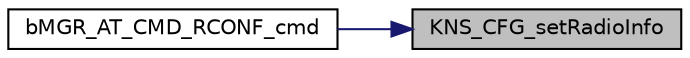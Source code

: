 digraph "KNS_CFG_setRadioInfo"
{
 // INTERACTIVE_SVG=YES
 // LATEX_PDF_SIZE
  edge [fontname="Helvetica",fontsize="10",labelfontname="Helvetica",labelfontsize="10"];
  node [fontname="Helvetica",fontsize="10",shape=record];
  rankdir="RL";
  Node1 [label="KNS_CFG_setRadioInfo",height=0.2,width=0.4,color="black", fillcolor="grey75", style="filled", fontcolor="black",tooltip="Set the Kineis radio configuration."];
  Node1 -> Node2 [dir="back",color="midnightblue",fontsize="10",style="solid",fontname="Helvetica"];
  Node2 [label="bMGR_AT_CMD_RCONF_cmd",height=0.2,width=0.4,color="black", fillcolor="white", style="filled",URL="$d0/d0f/group___m_g_r___a_t___c_m_d.html#gaf2dc4b8c03924fc01641182032c31ba5",tooltip=" "];
}
